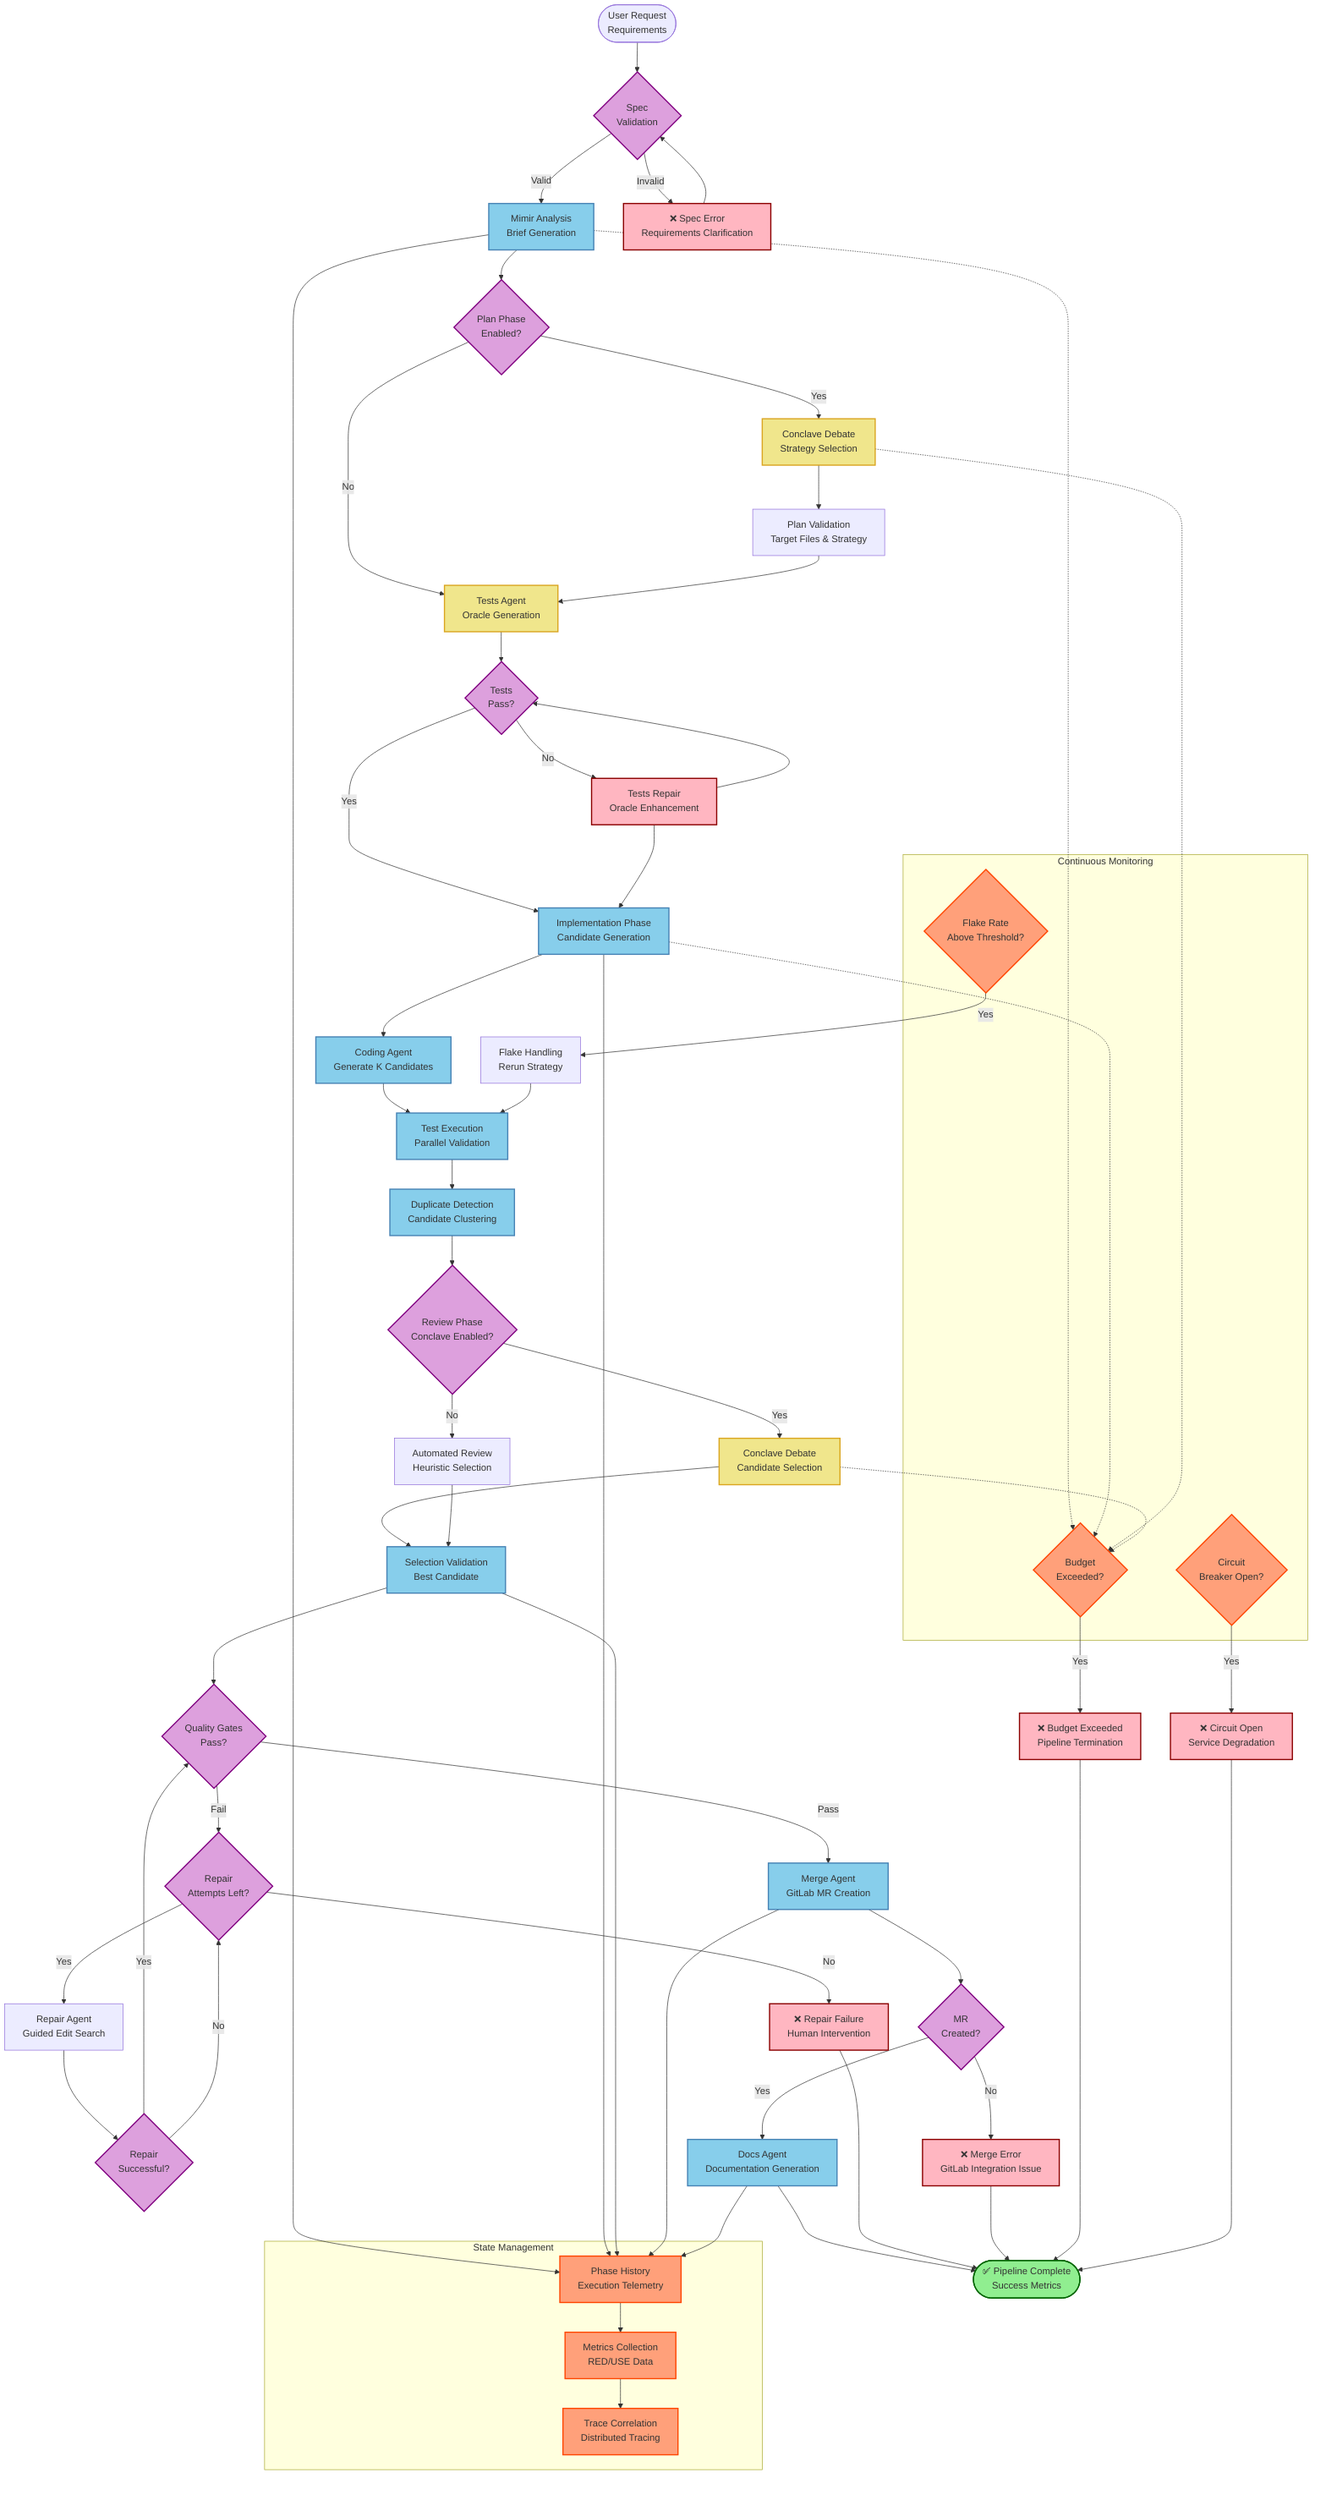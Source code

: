 graph TD
    %% Process Flow - Reactive DAG Execution
    Start([User Request<br/>Requirements]) --> Spec{Spec<br/>Validation}
    
    Spec -->|Valid| Brief[Mimir Analysis<br/>Brief Generation]
    Spec -->|Invalid| SpecError[❌ Spec Error<br/>Requirements Clarification]
    
    Brief --> PlanDecision{Plan Phase<br/>Enabled?}
    
    PlanDecision -->|Yes| ConclaveStrategy[Conclave Debate<br/>Strategy Selection]
    PlanDecision -->|No| Tests[Tests Agent<br/>Oracle Generation]
    
    ConclaveStrategy --> Plan[Plan Validation<br/>Target Files & Strategy]
    Plan --> Tests
    
    Tests --> TestsValidation{Tests<br/>Pass?}
    TestsValidation -->|No| TestsRepair[Tests Repair<br/>Oracle Enhancement]
    TestsValidation -->|Yes| Implementation[Implementation Phase<br/>Candidate Generation]
    TestsRepair --> Implementation
    
    Implementation --> CandidateGen[Coding Agent<br/>Generate K Candidates]
    CandidateGen --> TestExecution[Test Execution<br/>Parallel Validation]
    
    TestExecution --> Clustering[Duplicate Detection<br/>Candidate Clustering]
    Clustering --> ReviewDecision{Review Phase<br/>Conclave Enabled?}
    
    ReviewDecision -->|Yes| ConclaveReview[Conclave Debate<br/>Candidate Selection]
    ReviewDecision -->|No| AutoReview[Automated Review<br/>Heuristic Selection]
    
    ConclaveReview --> Selection[Selection Validation<br/>Best Candidate]
    AutoReview --> Selection
    
    Selection --> QualityGate{Quality Gates<br/>Pass?}
    
    QualityGate -->|Pass| MergePhase[Merge Agent<br/>GitLab MR Creation]
    QualityGate -->|Fail| RepairDecision{Repair<br/>Attempts Left?}
    
    RepairDecision -->|Yes| RepairAgent[Repair Agent<br/>Guided Edit Search]
    RepairDecision -->|No| RepairFailure[❌ Repair Failure<br/>Human Intervention]
    
    RepairAgent --> RepairValidation{Repair<br/>Successful?}
    RepairValidation -->|Yes| QualityGate
    RepairValidation -->|No| RepairDecision
    
    MergePhase --> MRValidation{MR<br/>Created?}
    MRValidation -->|Yes| DocsPhase[Docs Agent<br/>Documentation Generation]
    MRValidation -->|No| MergeError[❌ Merge Error<br/>GitLab Integration Issue]
    
    DocsPhase --> Complete([✅ Pipeline Complete<br/>Success Metrics])
    
    %% Budget and Circuit Breaker Monitoring
    subgraph Monitoring["Continuous Monitoring"]
        BudgetCheck{Budget<br/>Exceeded?}
        CircuitBreaker{Circuit<br/>Breaker Open?}
        FlakeDetection{Flake Rate<br/>Above Threshold?}
    end
    
    %% Budget monitoring connects to all phases
    Brief -.-> BudgetCheck
    Implementation -.-> BudgetCheck
    ConclaveStrategy -.-> BudgetCheck
    ConclaveReview -.-> BudgetCheck
    
    BudgetCheck -->|Yes| BudgetFailure[❌ Budget Exceeded<br/>Pipeline Termination]
    CircuitBreaker -->|Yes| CircuitFailure[❌ Circuit Open<br/>Service Degradation]
    FlakeDetection -->|Yes| FlakeHandling[Flake Handling<br/>Rerun Strategy]
    
    %% Error Recovery Paths
    SpecError --> Spec
    TestsRepair --> TestsValidation
    RepairFailure --> Complete
    MergeError --> Complete
    BudgetFailure --> Complete
    CircuitFailure --> Complete
    FlakeHandling --> TestExecution
    
    %% State Persistence
    subgraph StateManagement["State Management"]
        PhaseTracking[Phase History<br/>Execution Telemetry]
        MetricsCollection[Metrics Collection<br/>RED/USE Data]
        TraceCorrelation[Trace Correlation<br/>Distributed Tracing]
    end
    
    %% All phases update state
    Brief --> PhaseTracking
    Implementation --> PhaseTracking
    Selection --> PhaseTracking
    MergePhase --> PhaseTracking
    DocsPhase --> PhaseTracking
    
    PhaseTracking --> MetricsCollection
    MetricsCollection --> TraceCorrelation
    
    %% Styling
    classDef success fill:#90EE90,stroke:#006400,stroke-width:2px
    classDef error fill:#FFB6C1,stroke:#8B0000,stroke-width:2px
    classDef process fill:#87CEEB,stroke:#4682B4,stroke-width:2px
    classDef decision fill:#DDA0DD,stroke:#800080,stroke-width:2px
    classDef agent fill:#F0E68C,stroke:#DAA520,stroke-width:2px
    classDef monitoring fill:#FFA07A,stroke:#FF4500,stroke-width:2px
    
    class Complete success
    class SpecError,TestsRepair,RepairFailure,MergeError,BudgetFailure,CircuitFailure error
    class Brief,Implementation,CandidateGen,TestExecution,Clustering,Selection,MergePhase,DocsPhase process
    class Spec,PlanDecision,TestsValidation,ReviewDecision,QualityGate,RepairDecision,MRValidation,RepairValidation decision
    class Tests,Coding,Review,Repair,Merge,Docs,ConclaveStrategy,ConclaveReview agent
    class BudgetCheck,CircuitBreaker,FlakeDetection,PhaseTracking,MetricsCollection,TraceCorrelation monitoring
